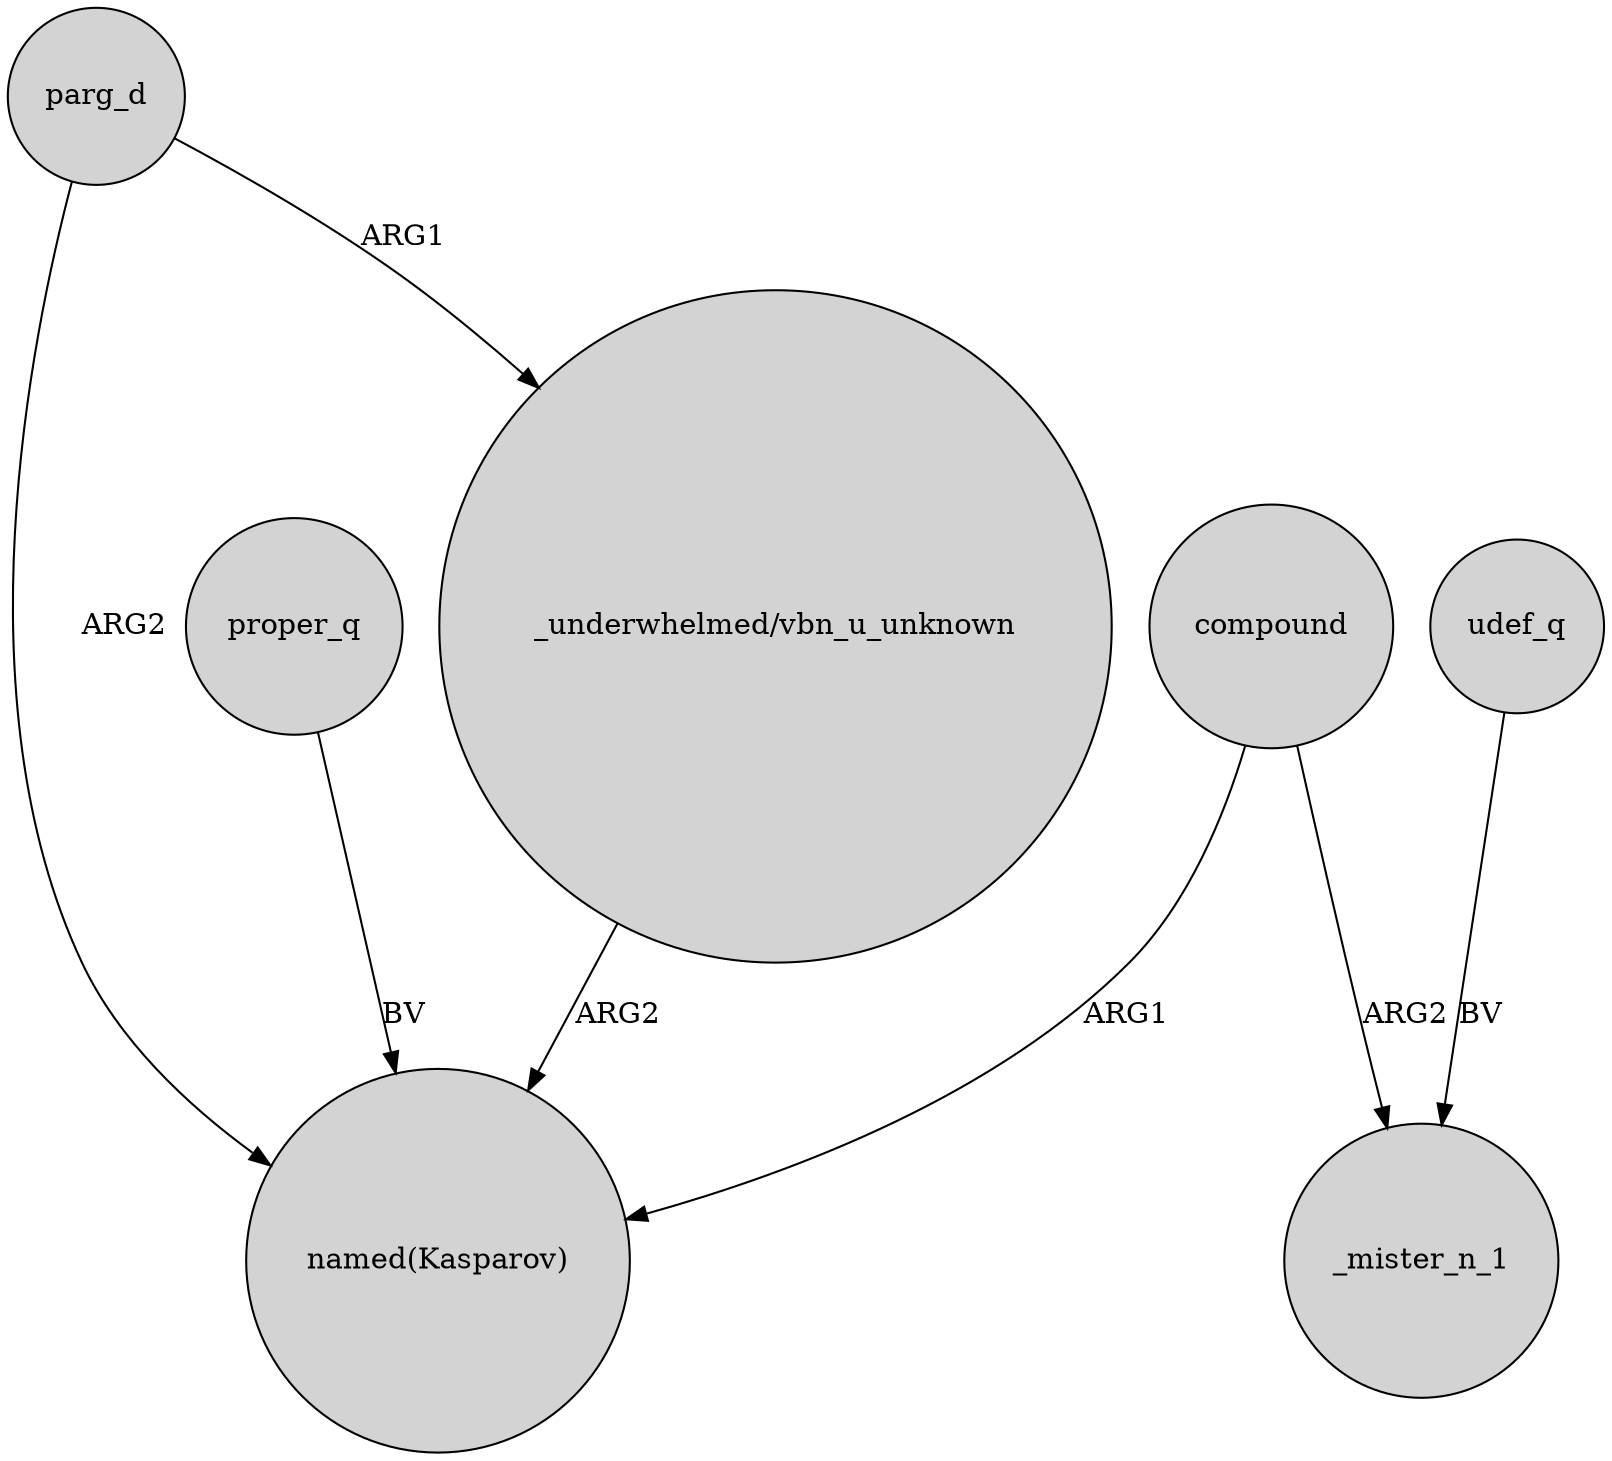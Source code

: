 digraph {
	node [shape=circle style=filled]
	parg_d -> "_underwhelmed/vbn_u_unknown" [label=ARG1]
	udef_q -> _mister_n_1 [label=BV]
	parg_d -> "named(Kasparov)" [label=ARG2]
	compound -> "named(Kasparov)" [label=ARG1]
	"_underwhelmed/vbn_u_unknown" -> "named(Kasparov)" [label=ARG2]
	compound -> _mister_n_1 [label=ARG2]
	proper_q -> "named(Kasparov)" [label=BV]
}
